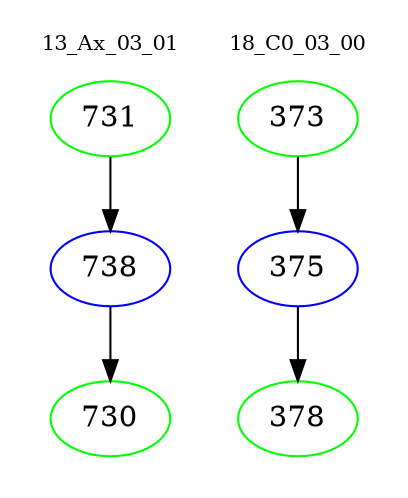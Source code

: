 digraph{
subgraph cluster_0 {
color = white
label = "13_Ax_03_01";
fontsize=10;
T0_731 [label="731", color="green"]
T0_731 -> T0_738 [color="black"]
T0_738 [label="738", color="blue"]
T0_738 -> T0_730 [color="black"]
T0_730 [label="730", color="green"]
}
subgraph cluster_1 {
color = white
label = "18_C0_03_00";
fontsize=10;
T1_373 [label="373", color="green"]
T1_373 -> T1_375 [color="black"]
T1_375 [label="375", color="blue"]
T1_375 -> T1_378 [color="black"]
T1_378 [label="378", color="green"]
}
}
